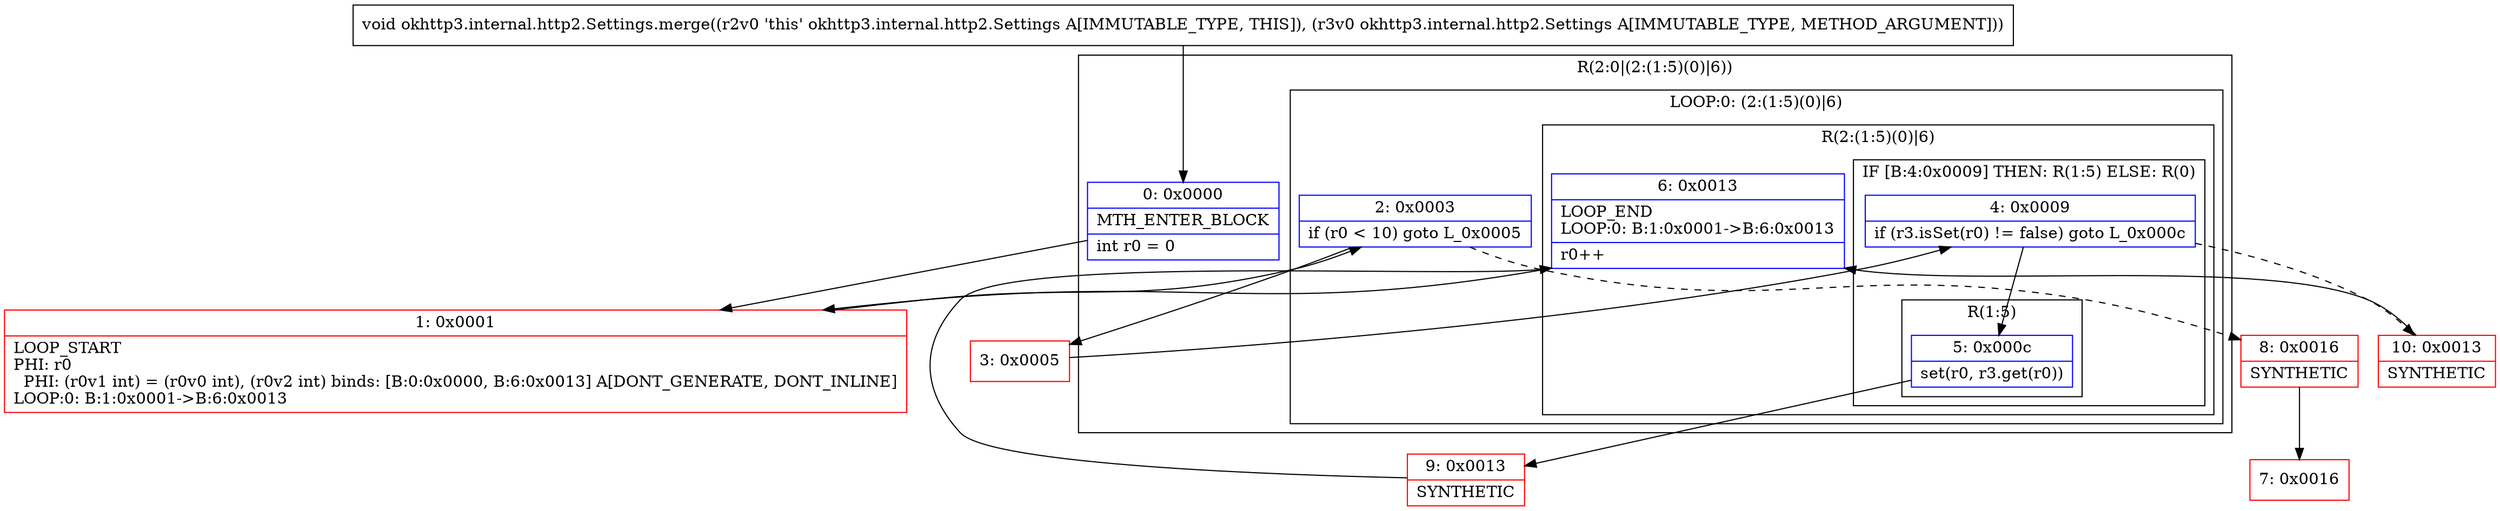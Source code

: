 digraph "CFG forokhttp3.internal.http2.Settings.merge(Lokhttp3\/internal\/http2\/Settings;)V" {
subgraph cluster_Region_1257366316 {
label = "R(2:0|(2:(1:5)(0)|6))";
node [shape=record,color=blue];
Node_0 [shape=record,label="{0\:\ 0x0000|MTH_ENTER_BLOCK\l|int r0 = 0\l}"];
subgraph cluster_LoopRegion_1344128006 {
label = "LOOP:0: (2:(1:5)(0)|6)";
node [shape=record,color=blue];
Node_2 [shape=record,label="{2\:\ 0x0003|if (r0 \< 10) goto L_0x0005\l}"];
subgraph cluster_Region_1125315146 {
label = "R(2:(1:5)(0)|6)";
node [shape=record,color=blue];
subgraph cluster_IfRegion_947592275 {
label = "IF [B:4:0x0009] THEN: R(1:5) ELSE: R(0)";
node [shape=record,color=blue];
Node_4 [shape=record,label="{4\:\ 0x0009|if (r3.isSet(r0) != false) goto L_0x000c\l}"];
subgraph cluster_Region_2111201523 {
label = "R(1:5)";
node [shape=record,color=blue];
Node_5 [shape=record,label="{5\:\ 0x000c|set(r0, r3.get(r0))\l}"];
}
subgraph cluster_Region_1130138624 {
label = "R(0)";
node [shape=record,color=blue];
}
}
Node_6 [shape=record,label="{6\:\ 0x0013|LOOP_END\lLOOP:0: B:1:0x0001\-\>B:6:0x0013\l|r0++\l}"];
}
}
}
Node_1 [shape=record,color=red,label="{1\:\ 0x0001|LOOP_START\lPHI: r0 \l  PHI: (r0v1 int) = (r0v0 int), (r0v2 int) binds: [B:0:0x0000, B:6:0x0013] A[DONT_GENERATE, DONT_INLINE]\lLOOP:0: B:1:0x0001\-\>B:6:0x0013\l}"];
Node_3 [shape=record,color=red,label="{3\:\ 0x0005}"];
Node_7 [shape=record,color=red,label="{7\:\ 0x0016}"];
Node_8 [shape=record,color=red,label="{8\:\ 0x0016|SYNTHETIC\l}"];
Node_9 [shape=record,color=red,label="{9\:\ 0x0013|SYNTHETIC\l}"];
Node_10 [shape=record,color=red,label="{10\:\ 0x0013|SYNTHETIC\l}"];
MethodNode[shape=record,label="{void okhttp3.internal.http2.Settings.merge((r2v0 'this' okhttp3.internal.http2.Settings A[IMMUTABLE_TYPE, THIS]), (r3v0 okhttp3.internal.http2.Settings A[IMMUTABLE_TYPE, METHOD_ARGUMENT])) }"];
MethodNode -> Node_0;
Node_0 -> Node_1;
Node_2 -> Node_3;
Node_2 -> Node_8[style=dashed];
Node_4 -> Node_5;
Node_4 -> Node_10[style=dashed];
Node_5 -> Node_9;
Node_6 -> Node_1;
Node_1 -> Node_2;
Node_3 -> Node_4;
Node_8 -> Node_7;
Node_9 -> Node_6;
Node_10 -> Node_6;
}


